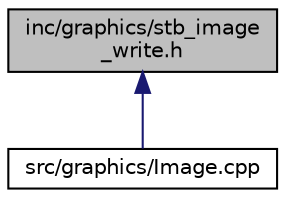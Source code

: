 digraph "inc/graphics/stb_image_write.h"
{
 // LATEX_PDF_SIZE
  edge [fontname="Helvetica",fontsize="10",labelfontname="Helvetica",labelfontsize="10"];
  node [fontname="Helvetica",fontsize="10",shape=record];
  Node1 [label="inc/graphics/stb_image\l_write.h",height=0.2,width=0.4,color="black", fillcolor="grey75", style="filled", fontcolor="black",tooltip=" "];
  Node1 -> Node2 [dir="back",color="midnightblue",fontsize="10",style="solid"];
  Node2 [label="src/graphics/Image.cpp",height=0.2,width=0.4,color="black", fillcolor="white", style="filled",URL="$Image_8cpp.html",tooltip=" "];
}
